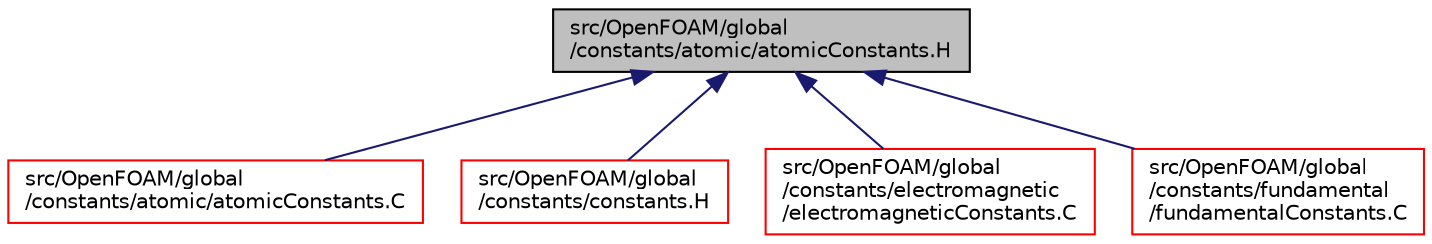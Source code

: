 digraph "src/OpenFOAM/global/constants/atomic/atomicConstants.H"
{
  bgcolor="transparent";
  edge [fontname="Helvetica",fontsize="10",labelfontname="Helvetica",labelfontsize="10"];
  node [fontname="Helvetica",fontsize="10",shape=record];
  Node1 [label="src/OpenFOAM/global\l/constants/atomic/atomicConstants.H",height=0.2,width=0.4,color="black", fillcolor="grey75", style="filled", fontcolor="black"];
  Node1 -> Node2 [dir="back",color="midnightblue",fontsize="10",style="solid",fontname="Helvetica"];
  Node2 [label="src/OpenFOAM/global\l/constants/atomic/atomicConstants.C",height=0.2,width=0.4,color="red",URL="$a08314.html"];
  Node1 -> Node3 [dir="back",color="midnightblue",fontsize="10",style="solid",fontname="Helvetica"];
  Node3 [label="src/OpenFOAM/global\l/constants/constants.H",height=0.2,width=0.4,color="red",URL="$a08317.html"];
  Node1 -> Node4 [dir="back",color="midnightblue",fontsize="10",style="solid",fontname="Helvetica"];
  Node4 [label="src/OpenFOAM/global\l/constants/electromagnetic\l/electromagneticConstants.C",height=0.2,width=0.4,color="red",URL="$a08320.html"];
  Node1 -> Node5 [dir="back",color="midnightblue",fontsize="10",style="solid",fontname="Helvetica"];
  Node5 [label="src/OpenFOAM/global\l/constants/fundamental\l/fundamentalConstants.C",height=0.2,width=0.4,color="red",URL="$a08322.html",tooltip="Fundamental dimensioned constants. "];
}
